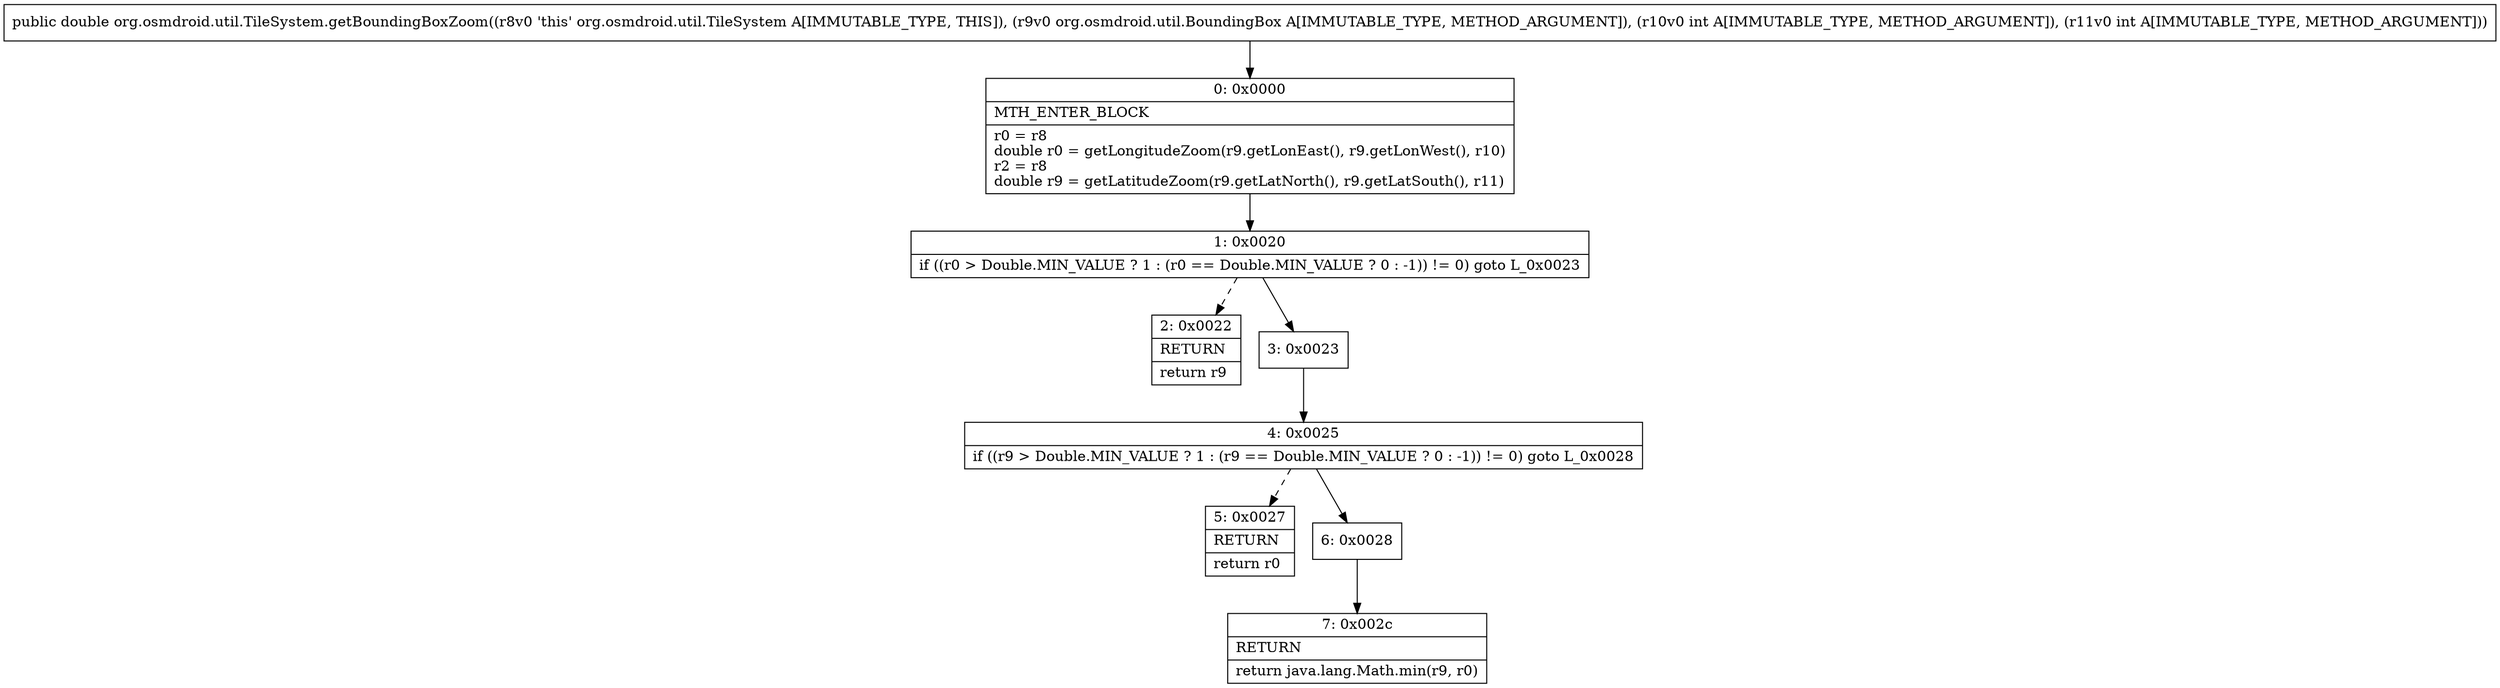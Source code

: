 digraph "CFG fororg.osmdroid.util.TileSystem.getBoundingBoxZoom(Lorg\/osmdroid\/util\/BoundingBox;II)D" {
Node_0 [shape=record,label="{0\:\ 0x0000|MTH_ENTER_BLOCK\l|r0 = r8\ldouble r0 = getLongitudeZoom(r9.getLonEast(), r9.getLonWest(), r10)\lr2 = r8\ldouble r9 = getLatitudeZoom(r9.getLatNorth(), r9.getLatSouth(), r11)\l}"];
Node_1 [shape=record,label="{1\:\ 0x0020|if ((r0 \> Double.MIN_VALUE ? 1 : (r0 == Double.MIN_VALUE ? 0 : \-1)) != 0) goto L_0x0023\l}"];
Node_2 [shape=record,label="{2\:\ 0x0022|RETURN\l|return r9\l}"];
Node_3 [shape=record,label="{3\:\ 0x0023}"];
Node_4 [shape=record,label="{4\:\ 0x0025|if ((r9 \> Double.MIN_VALUE ? 1 : (r9 == Double.MIN_VALUE ? 0 : \-1)) != 0) goto L_0x0028\l}"];
Node_5 [shape=record,label="{5\:\ 0x0027|RETURN\l|return r0\l}"];
Node_6 [shape=record,label="{6\:\ 0x0028}"];
Node_7 [shape=record,label="{7\:\ 0x002c|RETURN\l|return java.lang.Math.min(r9, r0)\l}"];
MethodNode[shape=record,label="{public double org.osmdroid.util.TileSystem.getBoundingBoxZoom((r8v0 'this' org.osmdroid.util.TileSystem A[IMMUTABLE_TYPE, THIS]), (r9v0 org.osmdroid.util.BoundingBox A[IMMUTABLE_TYPE, METHOD_ARGUMENT]), (r10v0 int A[IMMUTABLE_TYPE, METHOD_ARGUMENT]), (r11v0 int A[IMMUTABLE_TYPE, METHOD_ARGUMENT])) }"];
MethodNode -> Node_0;
Node_0 -> Node_1;
Node_1 -> Node_2[style=dashed];
Node_1 -> Node_3;
Node_3 -> Node_4;
Node_4 -> Node_5[style=dashed];
Node_4 -> Node_6;
Node_6 -> Node_7;
}

